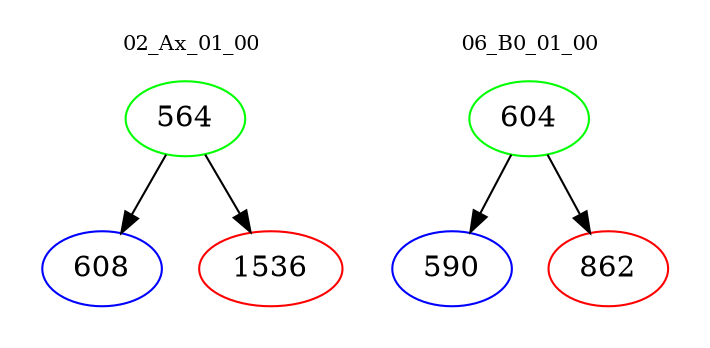 digraph{
subgraph cluster_0 {
color = white
label = "02_Ax_01_00";
fontsize=10;
T0_564 [label="564", color="green"]
T0_564 -> T0_608 [color="black"]
T0_608 [label="608", color="blue"]
T0_564 -> T0_1536 [color="black"]
T0_1536 [label="1536", color="red"]
}
subgraph cluster_1 {
color = white
label = "06_B0_01_00";
fontsize=10;
T1_604 [label="604", color="green"]
T1_604 -> T1_590 [color="black"]
T1_590 [label="590", color="blue"]
T1_604 -> T1_862 [color="black"]
T1_862 [label="862", color="red"]
}
}
